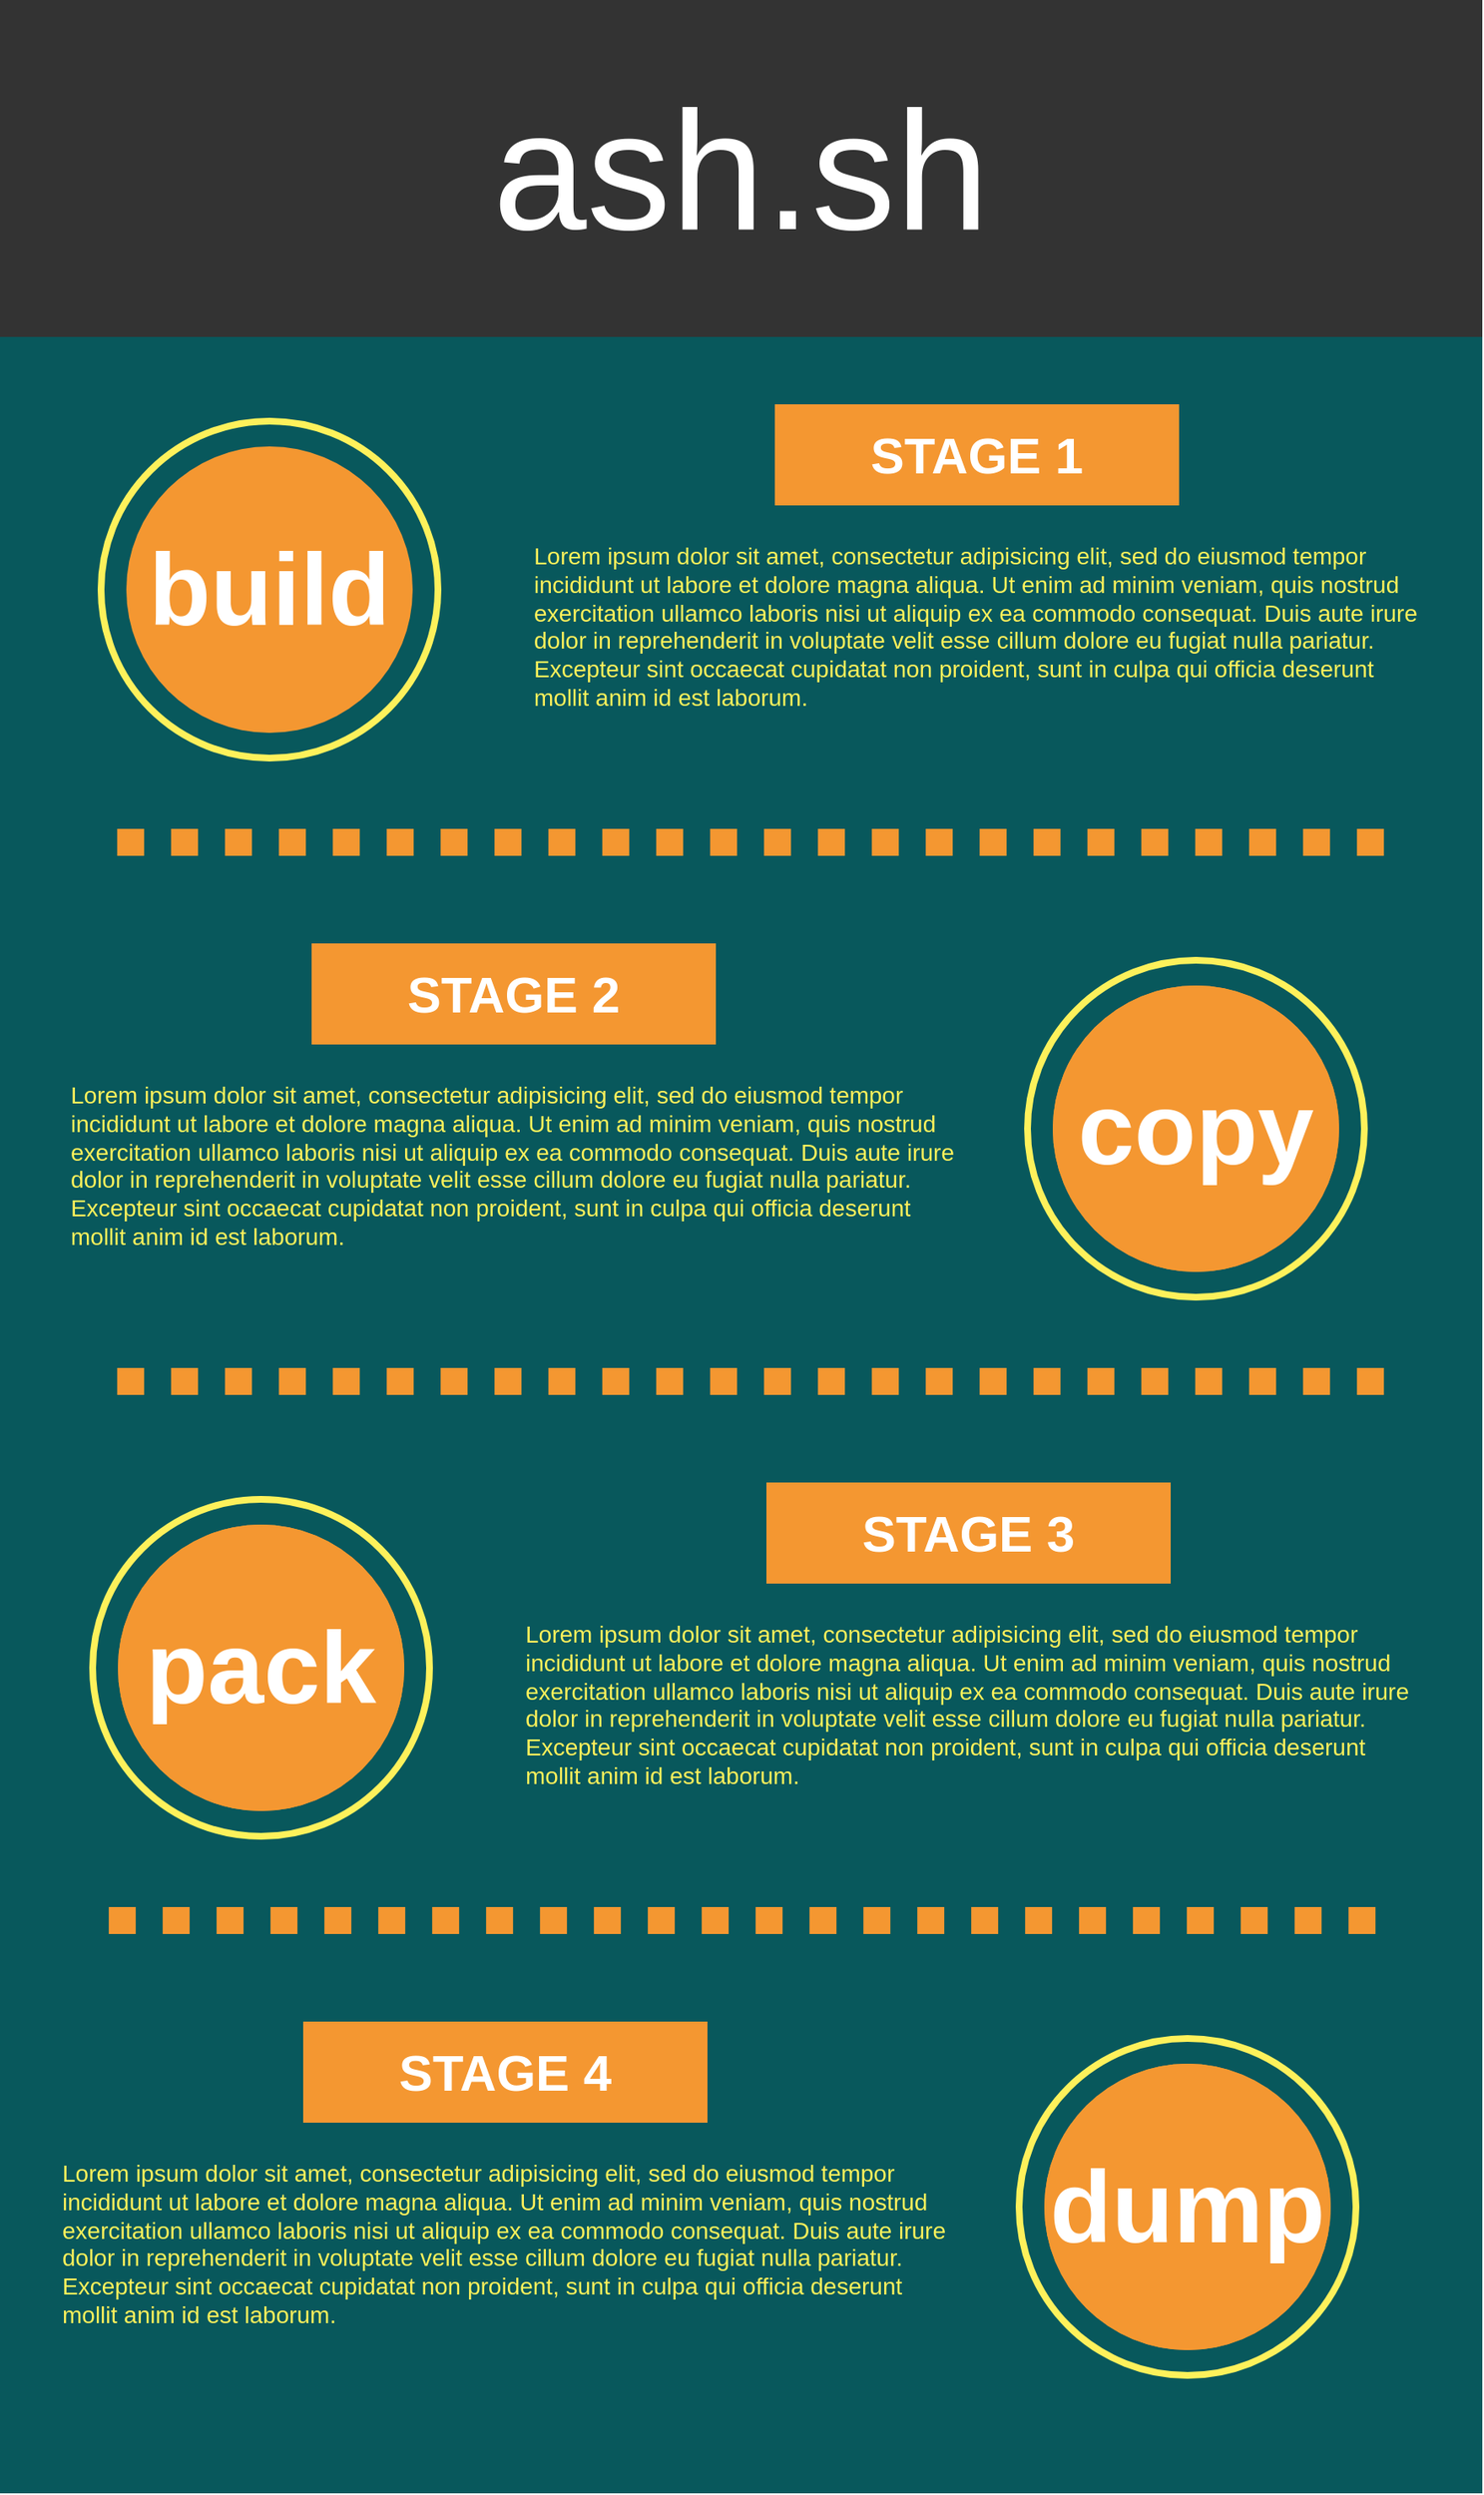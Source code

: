 <mxfile version="20.8.13" type="github">
  <diagram name="Page-1" id="5348f1db-0dfa-24cf-5d06-2057accb5106">
    <mxGraphModel dx="1363" dy="844" grid="1" gridSize="10" guides="1" tooltips="1" connect="1" arrows="1" fold="1" page="1" pageScale="1.5" pageWidth="826" pageHeight="1169" background="none" math="0" shadow="0">
      <root>
        <mxCell id="0" style=";html=1;" />
        <mxCell id="1" style=";html=1;" parent="0" />
        <mxCell id="55dd390204d0f602-3" value="" style="whiteSpace=wrap;html=1;rounded=0;shadow=0;dashed=0;strokeColor=none;strokeWidth=4;fillColor=#08585C;gradientColor=none;fontFamily=Helvetica;fontSize=100;fontColor=#FFFFFF;align=center;" parent="1" vertex="1">
          <mxGeometry x="200" y="280" width="880" height="1280" as="geometry" />
        </mxCell>
        <mxCell id="55dd390204d0f602-1" value="ash.sh" style="whiteSpace=wrap;html=1;rounded=0;shadow=0;dashed=0;strokeColor=none;strokeWidth=4;fillColor=#333333;gradientColor=none;fontFamily=Helvetica;fontSize=100;fontColor=#FFFFFF;align=center;" parent="1" vertex="1">
          <mxGeometry x="200" y="80" width="880" height="200" as="geometry" />
        </mxCell>
        <mxCell id="55dd390204d0f602-2" value="" style="ellipse;whiteSpace=wrap;html=1;rounded=0;shadow=0;dashed=0;strokeColor=#FEF15B;strokeWidth=4;fillColor=none;gradientColor=none;fontFamily=Helvetica;fontSize=100;fontColor=#FFFFFF;align=center;" parent="1" vertex="1">
          <mxGeometry x="260" y="330" width="200" height="200" as="geometry" />
        </mxCell>
        <mxCell id="55dd390204d0f602-4" value="build" style="ellipse;whiteSpace=wrap;html=1;rounded=0;shadow=0;dashed=0;strokeColor=none;strokeWidth=4;fillColor=#F49731;gradientColor=none;fontFamily=Helvetica;fontSize=60;fontColor=#FFFFFF;align=center;fontStyle=1" parent="1" vertex="1">
          <mxGeometry x="275" y="345" width="170" height="170" as="geometry" />
        </mxCell>
        <mxCell id="55dd390204d0f602-5" value="" style="endArrow=none;html=1;dashed=1;dashPattern=1 1;labelBackgroundColor=none;strokeColor=#F49731;fontFamily=Helvetica;fontSize=100;fontColor=#FFFFFF;strokeWidth=16;" parent="1" edge="1">
          <mxGeometry width="50" height="50" relative="1" as="geometry">
            <mxPoint x="269.588" y="580" as="sourcePoint" />
            <mxPoint x="1029" y="580" as="targetPoint" />
          </mxGeometry>
        </mxCell>
        <mxCell id="55dd390204d0f602-6" value="STAGE 1" style="whiteSpace=wrap;html=1;rounded=0;shadow=0;dashed=0;strokeColor=none;strokeWidth=4;fillColor=#F49731;gradientColor=none;fontFamily=Helvetica;fontSize=30;fontColor=#FFFFFF;align=center;fontStyle=1" parent="1" vertex="1">
          <mxGeometry x="660" y="320" width="240" height="60" as="geometry" />
        </mxCell>
        <mxCell id="55dd390204d0f602-8" value="Lorem ipsum dolor sit amet, consectetur adipisicing elit, sed do eiusmod tempor incididunt ut labore et dolore magna aliqua. Ut enim ad minim veniam, quis nostrud exercitation ullamco laboris nisi ut aliquip ex ea commodo consequat. Duis aute irure dolor in reprehenderit in voluptate velit esse cillum dolore eu fugiat nulla pariatur. Excepteur sint occaecat cupidatat non proident, sunt in culpa qui officia deserunt mollit anim id est laborum." style="text;spacingTop=-5;fillColor=#ffffff;whiteSpace=wrap;html=1;align=left;fontSize=14;fontFamily=Helvetica;fillColor=none;strokeColor=none;rounded=0;shadow=0;dashed=0;fontColor=#FEF15B;" parent="1" vertex="1">
          <mxGeometry x="515" y="400" width="535" height="130" as="geometry" />
        </mxCell>
        <mxCell id="55dd390204d0f602-9" value="" style="ellipse;whiteSpace=wrap;html=1;rounded=0;shadow=0;dashed=0;strokeColor=#FEF15B;strokeWidth=4;fillColor=none;gradientColor=none;fontFamily=Helvetica;fontSize=100;fontColor=#FFFFFF;align=center;" parent="1" vertex="1">
          <mxGeometry x="810" y="650" width="200" height="200" as="geometry" />
        </mxCell>
        <mxCell id="55dd390204d0f602-10" value="" style="ellipse;whiteSpace=wrap;html=1;rounded=0;shadow=0;dashed=0;strokeColor=none;strokeWidth=4;fillColor=#F49731;gradientColor=none;fontFamily=Helvetica;fontSize=100;fontColor=#FFFFFF;align=center;" parent="1" vertex="1">
          <mxGeometry x="825" y="665" width="170" height="170" as="geometry" />
        </mxCell>
        <mxCell id="55dd390204d0f602-11" value="" style="endArrow=none;html=1;dashed=1;dashPattern=1 1;labelBackgroundColor=none;strokeColor=#F49731;fontFamily=Helvetica;fontSize=100;fontColor=#FFFFFF;strokeWidth=16;" parent="1" edge="1">
          <mxGeometry width="50" height="50" relative="1" as="geometry">
            <mxPoint x="269.588" y="900" as="sourcePoint" />
            <mxPoint x="1029" y="900" as="targetPoint" />
          </mxGeometry>
        </mxCell>
        <mxCell id="55dd390204d0f602-12" value="STAGE 2" style="whiteSpace=wrap;html=1;rounded=0;shadow=0;dashed=0;strokeColor=none;strokeWidth=4;fillColor=#F49731;gradientColor=none;fontFamily=Helvetica;fontSize=30;fontColor=#FFFFFF;align=center;fontStyle=1" parent="1" vertex="1">
          <mxGeometry x="385" y="640" width="240" height="60" as="geometry" />
        </mxCell>
        <mxCell id="55dd390204d0f602-13" value="Lorem ipsum dolor sit amet, consectetur adipisicing elit, sed do eiusmod tempor incididunt ut labore et dolore magna aliqua. Ut enim ad minim veniam, quis nostrud exercitation ullamco laboris nisi ut aliquip ex ea commodo consequat. Duis aute irure dolor in reprehenderit in voluptate velit esse cillum dolore eu fugiat nulla pariatur. Excepteur sint occaecat cupidatat non proident, sunt in culpa qui officia deserunt mollit anim id est laborum." style="text;spacingTop=-5;fillColor=#ffffff;whiteSpace=wrap;html=1;align=left;fontSize=14;fontFamily=Helvetica;fillColor=none;strokeColor=none;rounded=0;shadow=0;dashed=0;fontColor=#FEF15B;" parent="1" vertex="1">
          <mxGeometry x="240" y="720" width="535" height="130" as="geometry" />
        </mxCell>
        <mxCell id="55dd390204d0f602-14" value="" style="ellipse;whiteSpace=wrap;html=1;rounded=0;shadow=0;dashed=0;strokeColor=#FEF15B;strokeWidth=4;fillColor=none;gradientColor=none;fontFamily=Helvetica;fontSize=100;fontColor=#FFFFFF;align=center;" parent="1" vertex="1">
          <mxGeometry x="255" y="970" width="200" height="200" as="geometry" />
        </mxCell>
        <mxCell id="55dd390204d0f602-15" value="" style="ellipse;whiteSpace=wrap;html=1;rounded=0;shadow=0;dashed=0;strokeColor=none;strokeWidth=4;fillColor=#F49731;gradientColor=none;fontFamily=Helvetica;fontSize=100;fontColor=#FFFFFF;align=center;" parent="1" vertex="1">
          <mxGeometry x="270" y="985" width="170" height="170" as="geometry" />
        </mxCell>
        <mxCell id="55dd390204d0f602-16" value="" style="endArrow=none;html=1;dashed=1;dashPattern=1 1;labelBackgroundColor=none;strokeColor=#F49731;fontFamily=Helvetica;fontSize=100;fontColor=#FFFFFF;strokeWidth=16;" parent="1" edge="1">
          <mxGeometry width="50" height="50" relative="1" as="geometry">
            <mxPoint x="264.588" y="1220.0" as="sourcePoint" />
            <mxPoint x="1024" y="1220.0" as="targetPoint" />
          </mxGeometry>
        </mxCell>
        <mxCell id="55dd390204d0f602-17" value="STAGE 3" style="whiteSpace=wrap;html=1;rounded=0;shadow=0;dashed=0;strokeColor=none;strokeWidth=4;fillColor=#F49731;gradientColor=none;fontFamily=Helvetica;fontSize=30;fontColor=#FFFFFF;align=center;fontStyle=1" parent="1" vertex="1">
          <mxGeometry x="655" y="960" width="240" height="60" as="geometry" />
        </mxCell>
        <mxCell id="55dd390204d0f602-18" value="Lorem ipsum dolor sit amet, consectetur adipisicing elit, sed do eiusmod tempor incididunt ut labore et dolore magna aliqua. Ut enim ad minim veniam, quis nostrud exercitation ullamco laboris nisi ut aliquip ex ea commodo consequat. Duis aute irure dolor in reprehenderit in voluptate velit esse cillum dolore eu fugiat nulla pariatur. Excepteur sint occaecat cupidatat non proident, sunt in culpa qui officia deserunt mollit anim id est laborum." style="text;spacingTop=-5;fillColor=#ffffff;whiteSpace=wrap;html=1;align=left;fontSize=14;fontFamily=Helvetica;fillColor=none;strokeColor=none;rounded=0;shadow=0;dashed=0;fontColor=#FEF15B;" parent="1" vertex="1">
          <mxGeometry x="510" y="1040" width="535" height="130" as="geometry" />
        </mxCell>
        <mxCell id="55dd390204d0f602-19" value="" style="ellipse;whiteSpace=wrap;html=1;rounded=0;shadow=0;dashed=0;strokeColor=#FEF15B;strokeWidth=4;fillColor=none;gradientColor=none;fontFamily=Helvetica;fontSize=100;fontColor=#FFFFFF;align=center;" parent="1" vertex="1">
          <mxGeometry x="805" y="1290" width="200" height="200" as="geometry" />
        </mxCell>
        <mxCell id="55dd390204d0f602-20" value="" style="ellipse;whiteSpace=wrap;html=1;rounded=0;shadow=0;dashed=0;strokeColor=none;strokeWidth=4;fillColor=#F49731;gradientColor=none;fontFamily=Helvetica;fontSize=100;fontColor=#FFFFFF;align=center;" parent="1" vertex="1">
          <mxGeometry x="820" y="1305" width="170" height="170" as="geometry" />
        </mxCell>
        <mxCell id="55dd390204d0f602-22" value="STAGE 4" style="whiteSpace=wrap;html=1;rounded=0;shadow=0;dashed=0;strokeColor=none;strokeWidth=4;fillColor=#F49731;gradientColor=none;fontFamily=Helvetica;fontSize=30;fontColor=#FFFFFF;align=center;fontStyle=1" parent="1" vertex="1">
          <mxGeometry x="380" y="1280" width="240" height="60" as="geometry" />
        </mxCell>
        <mxCell id="55dd390204d0f602-23" value="Lorem ipsum dolor sit amet, consectetur adipisicing elit, sed do eiusmod tempor incididunt ut labore et dolore magna aliqua. Ut enim ad minim veniam, quis nostrud exercitation ullamco laboris nisi ut aliquip ex ea commodo consequat. Duis aute irure dolor in reprehenderit in voluptate velit esse cillum dolore eu fugiat nulla pariatur. Excepteur sint occaecat cupidatat non proident, sunt in culpa qui officia deserunt mollit anim id est laborum." style="text;spacingTop=-5;fillColor=#ffffff;whiteSpace=wrap;html=1;align=left;fontSize=14;fontFamily=Helvetica;fillColor=none;strokeColor=none;rounded=0;shadow=0;dashed=0;fontColor=#FEF15B;" parent="1" vertex="1">
          <mxGeometry x="235" y="1360" width="535" height="130" as="geometry" />
        </mxCell>
        <mxCell id="55dd390204d0f602-27" value="" style="shape=mxgraph.signs.transportation.taxi;html=1;fillColor=#FFFFFF;strokeColor=none;verticalLabelPosition=bottom;verticalAlign=top;align=center;rounded=0;shadow=0;dashed=0;fontFamily=Helvetica;fontSize=14;fontColor=#FEF15B;" parent="1" vertex="1">
          <mxGeometry x="856" y="1343" width="98" height="94" as="geometry" />
        </mxCell>
        <mxCell id="YW_tGT7lKUcks6J6TrCD-1" value="copy" style="ellipse;whiteSpace=wrap;html=1;rounded=0;shadow=0;dashed=0;strokeColor=none;strokeWidth=4;fillColor=#F49731;gradientColor=none;fontFamily=Helvetica;fontSize=60;fontColor=#FFFFFF;align=center;fontStyle=1" vertex="1" parent="1">
          <mxGeometry x="825" y="665" width="170" height="170" as="geometry" />
        </mxCell>
        <mxCell id="YW_tGT7lKUcks6J6TrCD-3" value="pack" style="ellipse;whiteSpace=wrap;html=1;rounded=0;shadow=0;dashed=0;strokeColor=none;strokeWidth=4;fillColor=#F49731;gradientColor=none;fontFamily=Helvetica;fontSize=60;fontColor=#FFFFFF;align=center;fontStyle=1" vertex="1" parent="1">
          <mxGeometry x="270" y="985" width="170" height="170" as="geometry" />
        </mxCell>
        <mxCell id="YW_tGT7lKUcks6J6TrCD-4" value="dump" style="ellipse;whiteSpace=wrap;html=1;rounded=0;shadow=0;dashed=0;strokeColor=none;strokeWidth=4;fillColor=#F49731;gradientColor=none;fontFamily=Helvetica;fontSize=60;fontColor=#FFFFFF;align=center;fontStyle=1" vertex="1" parent="1">
          <mxGeometry x="820" y="1305" width="170" height="170" as="geometry" />
        </mxCell>
      </root>
    </mxGraphModel>
  </diagram>
</mxfile>
